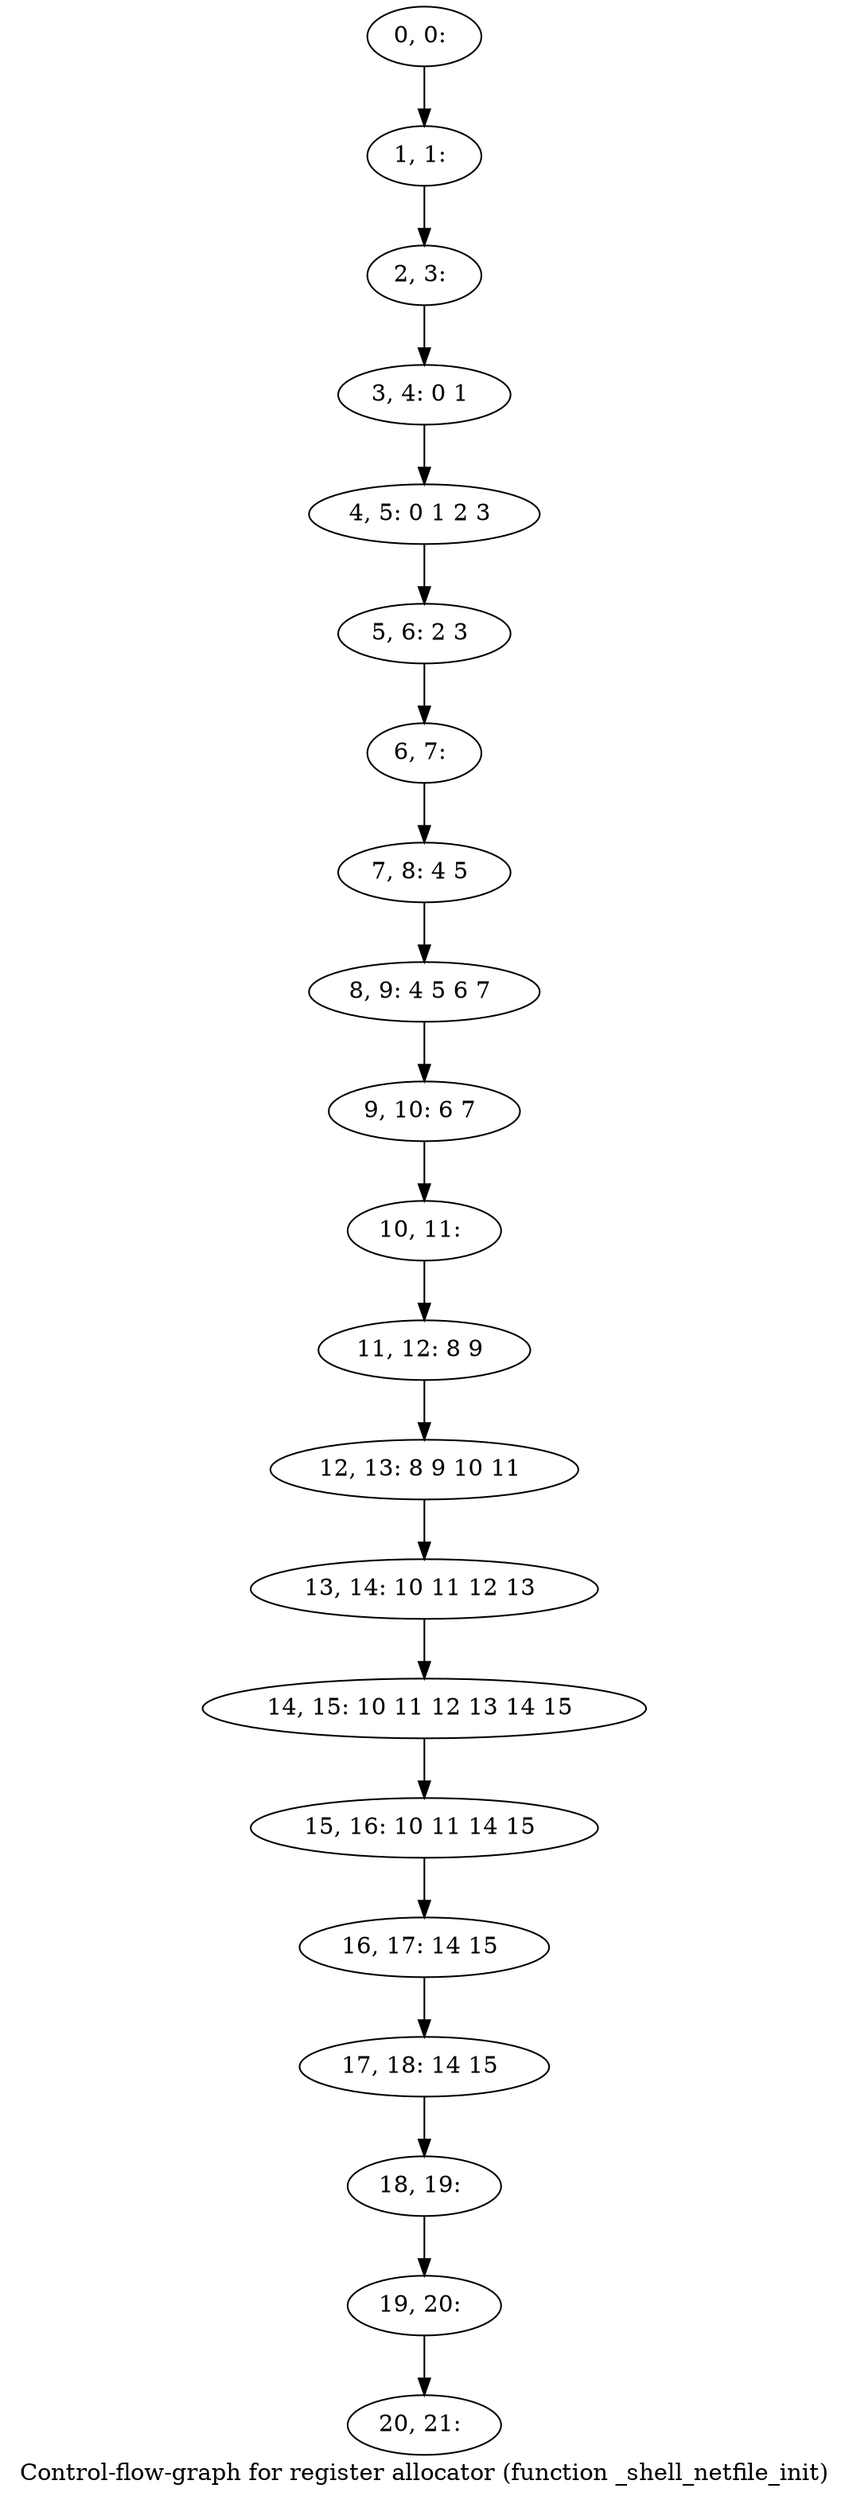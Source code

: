digraph G {
graph [label="Control-flow-graph for register allocator (function _shell_netfile_init)"]
0[label="0, 0: "];
1[label="1, 1: "];
2[label="2, 3: "];
3[label="3, 4: 0 1 "];
4[label="4, 5: 0 1 2 3 "];
5[label="5, 6: 2 3 "];
6[label="6, 7: "];
7[label="7, 8: 4 5 "];
8[label="8, 9: 4 5 6 7 "];
9[label="9, 10: 6 7 "];
10[label="10, 11: "];
11[label="11, 12: 8 9 "];
12[label="12, 13: 8 9 10 11 "];
13[label="13, 14: 10 11 12 13 "];
14[label="14, 15: 10 11 12 13 14 15 "];
15[label="15, 16: 10 11 14 15 "];
16[label="16, 17: 14 15 "];
17[label="17, 18: 14 15 "];
18[label="18, 19: "];
19[label="19, 20: "];
20[label="20, 21: "];
0->1 ;
1->2 ;
2->3 ;
3->4 ;
4->5 ;
5->6 ;
6->7 ;
7->8 ;
8->9 ;
9->10 ;
10->11 ;
11->12 ;
12->13 ;
13->14 ;
14->15 ;
15->16 ;
16->17 ;
17->18 ;
18->19 ;
19->20 ;
}
